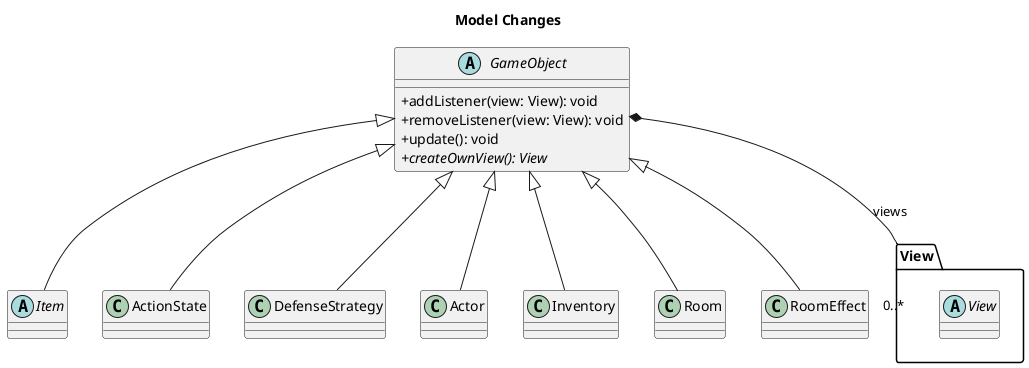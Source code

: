 @startuml Model_change
title Model Changes

skinparam classAttributeIconSize 0

abstract class Item{}

GameObject *--"0..*" View: views
abstract class GameObject{
    + addListener(view: View): void
    + removeListener(view: View): void
    + update(): void
    + {abstract} createOwnView(): View
}

GameObject <|-- ActionState
GameObject <|-- DefenseStrategy
GameObject <|-- Actor
GameObject <|-- Inventory
GameObject <|-- Item
GameObject <|-- Room
GameObject <|-- RoomEffect

package View{
    abstract class View{}
}
@enduml